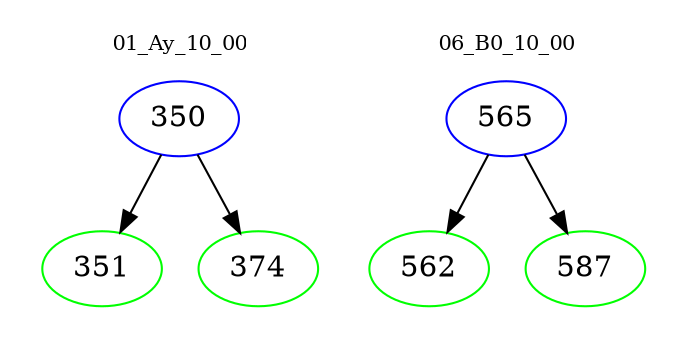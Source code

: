 digraph{
subgraph cluster_0 {
color = white
label = "01_Ay_10_00";
fontsize=10;
T0_350 [label="350", color="blue"]
T0_350 -> T0_351 [color="black"]
T0_351 [label="351", color="green"]
T0_350 -> T0_374 [color="black"]
T0_374 [label="374", color="green"]
}
subgraph cluster_1 {
color = white
label = "06_B0_10_00";
fontsize=10;
T1_565 [label="565", color="blue"]
T1_565 -> T1_562 [color="black"]
T1_562 [label="562", color="green"]
T1_565 -> T1_587 [color="black"]
T1_587 [label="587", color="green"]
}
}
